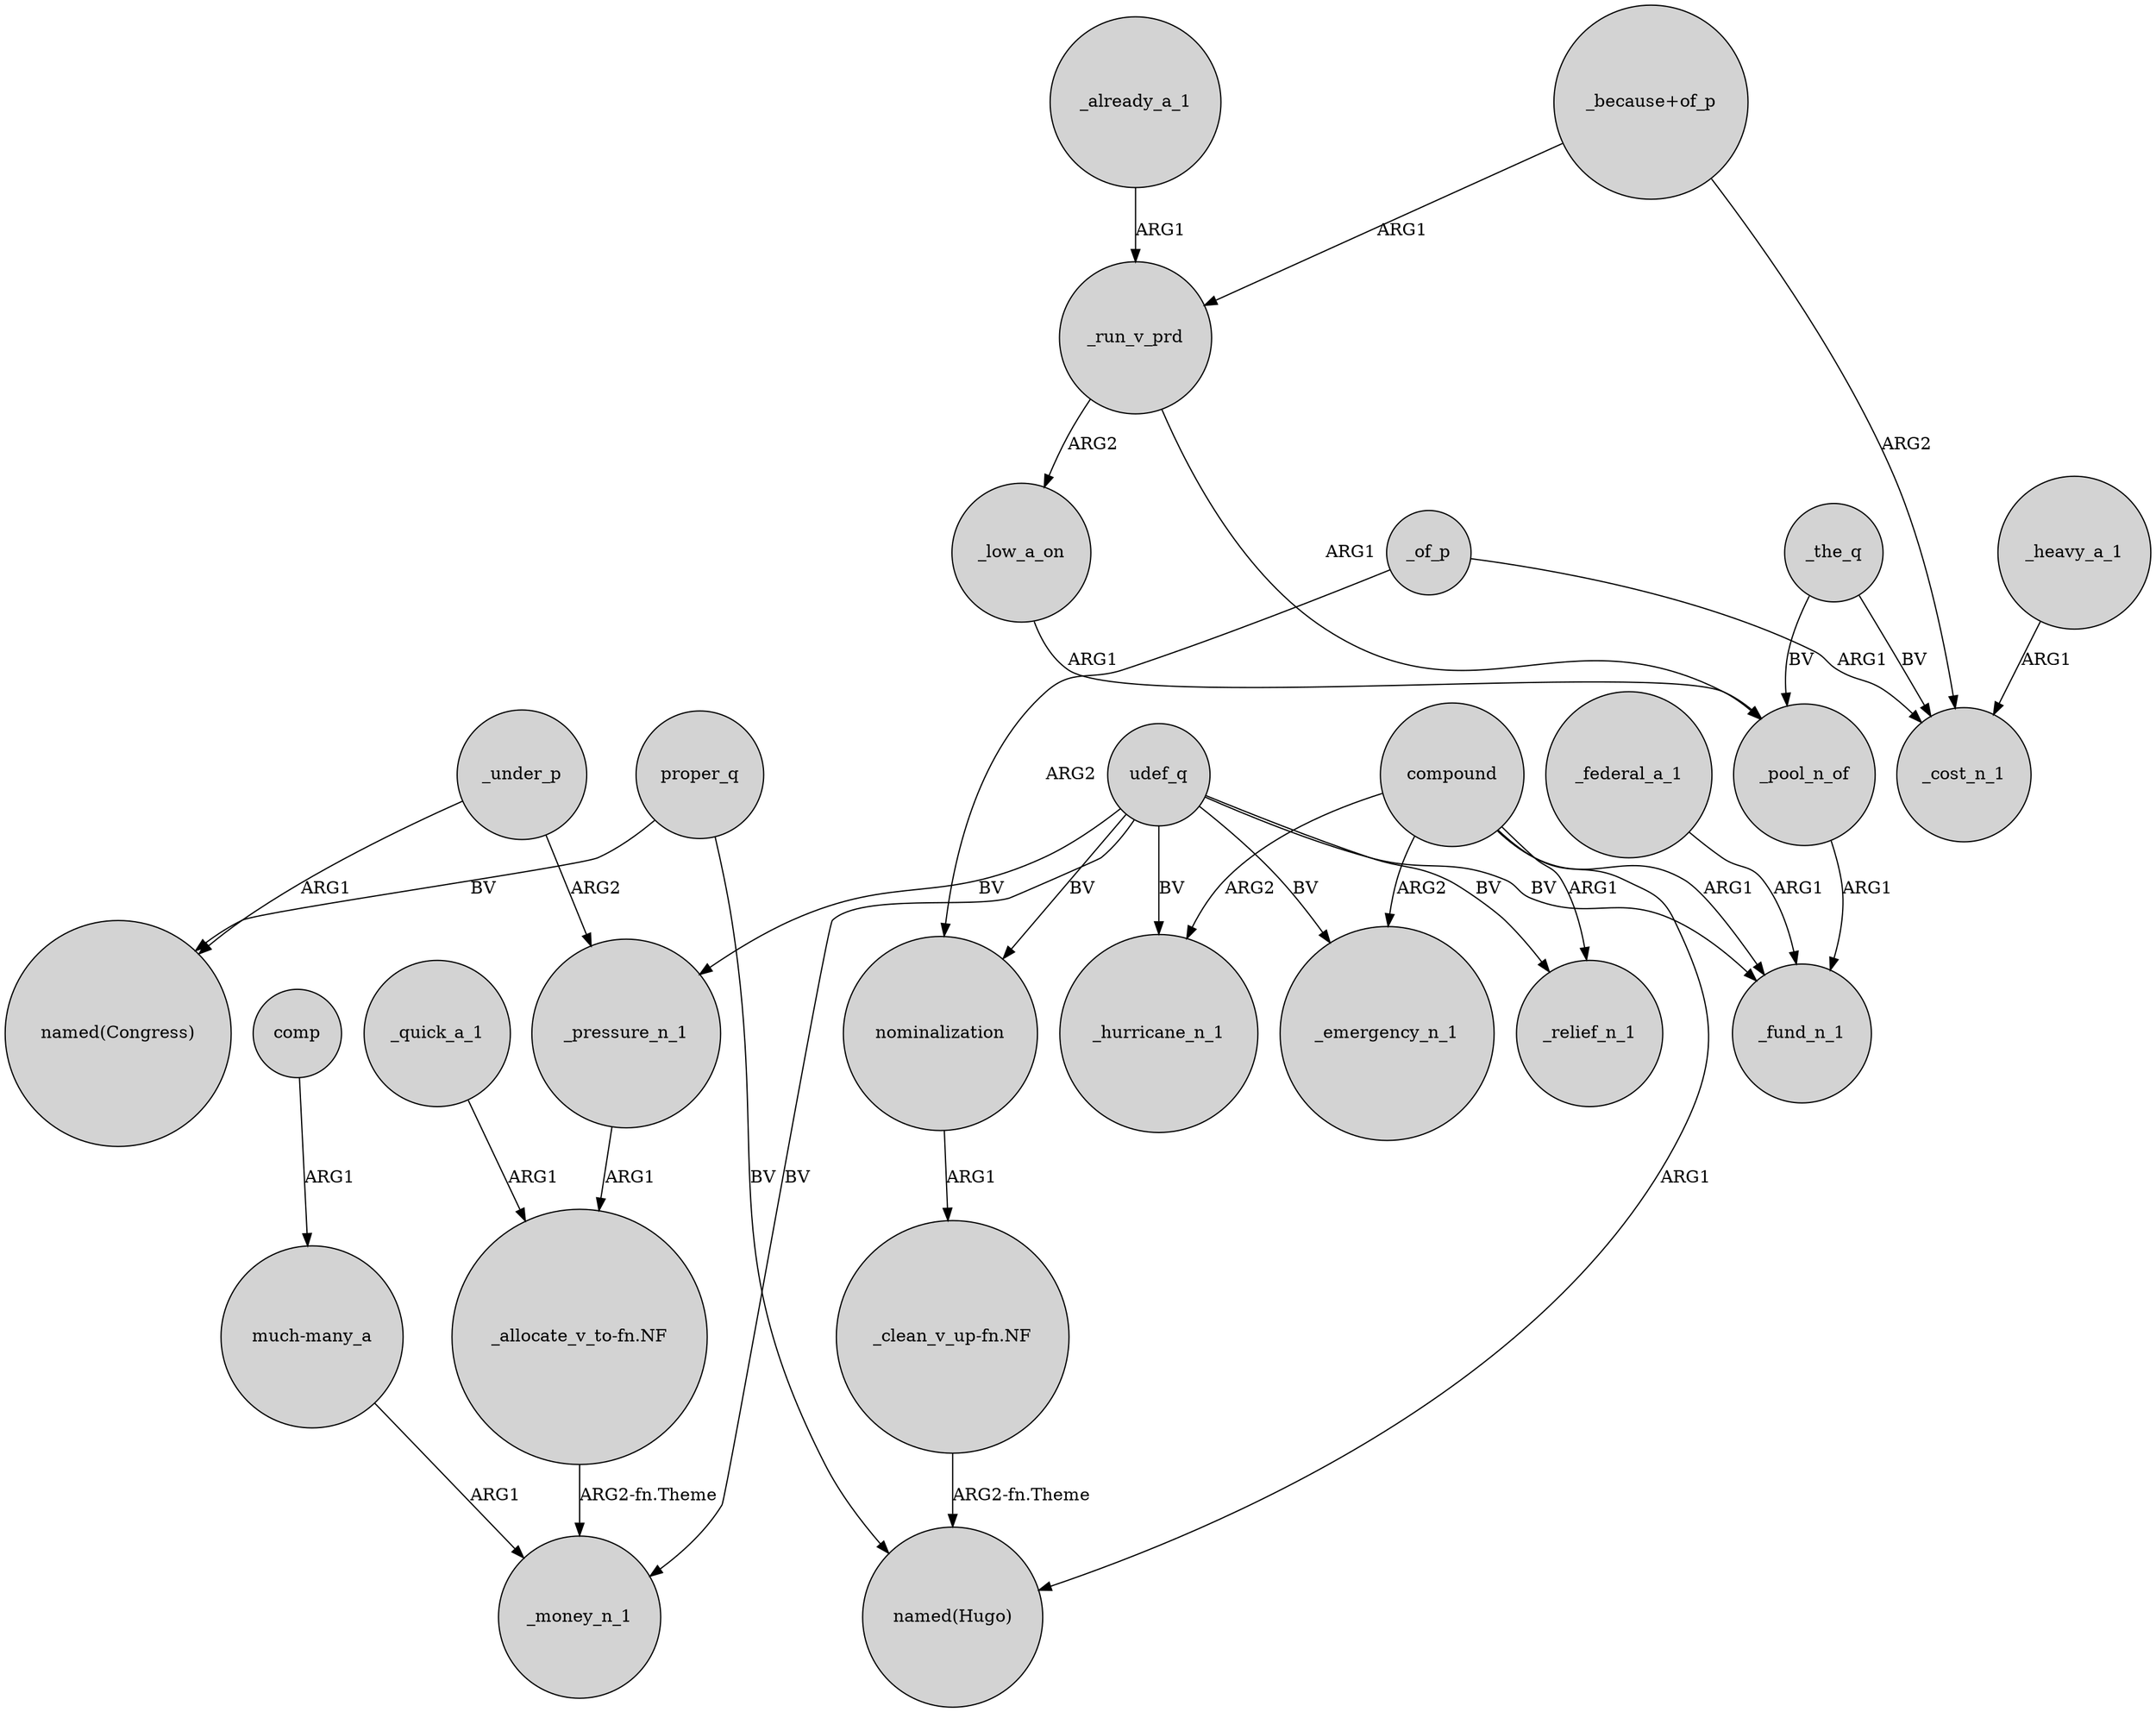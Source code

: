 digraph {
	node [shape=circle style=filled]
	udef_q -> _pressure_n_1 [label=BV]
	"_allocate_v_to-fn.NF" -> _money_n_1 [label="ARG2-fn.Theme"]
	compound -> _emergency_n_1 [label=ARG2]
	udef_q -> _money_n_1 [label=BV]
	_low_a_on -> _pool_n_of [label=ARG1]
	nominalization -> "_clean_v_up-fn.NF" [label=ARG1]
	_under_p -> _pressure_n_1 [label=ARG2]
	"_because+of_p" -> _run_v_prd [label=ARG1]
	compound -> "named(Hugo)" [label=ARG1]
	_pool_n_of -> _fund_n_1 [label=ARG1]
	"_clean_v_up-fn.NF" -> "named(Hugo)" [label="ARG2-fn.Theme"]
	"_because+of_p" -> _cost_n_1 [label=ARG2]
	_pressure_n_1 -> "_allocate_v_to-fn.NF" [label=ARG1]
	proper_q -> "named(Congress)" [label=BV]
	udef_q -> _relief_n_1 [label=BV]
	_the_q -> _cost_n_1 [label=BV]
	_of_p -> _cost_n_1 [label=ARG1]
	"much-many_a" -> _money_n_1 [label=ARG1]
	udef_q -> _hurricane_n_1 [label=BV]
	comp -> "much-many_a" [label=ARG1]
	_of_p -> nominalization [label=ARG2]
	_under_p -> "named(Congress)" [label=ARG1]
	udef_q -> _emergency_n_1 [label=BV]
	_already_a_1 -> _run_v_prd [label=ARG1]
	_quick_a_1 -> "_allocate_v_to-fn.NF" [label=ARG1]
	udef_q -> _fund_n_1 [label=BV]
	udef_q -> nominalization [label=BV]
	_the_q -> _pool_n_of [label=BV]
	proper_q -> "named(Hugo)" [label=BV]
	_federal_a_1 -> _fund_n_1 [label=ARG1]
	_run_v_prd -> _pool_n_of [label=ARG1]
	compound -> _hurricane_n_1 [label=ARG2]
	compound -> _relief_n_1 [label=ARG1]
	compound -> _fund_n_1 [label=ARG1]
	_run_v_prd -> _low_a_on [label=ARG2]
	_heavy_a_1 -> _cost_n_1 [label=ARG1]
}

